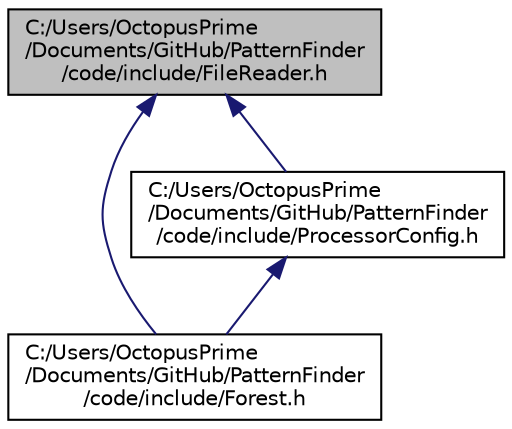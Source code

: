 digraph "C:/Users/OctopusPrime/Documents/GitHub/PatternFinder/code/include/FileReader.h"
{
  edge [fontname="Helvetica",fontsize="10",labelfontname="Helvetica",labelfontsize="10"];
  node [fontname="Helvetica",fontsize="10",shape=record];
  Node11 [label="C:/Users/OctopusPrime\l/Documents/GitHub/PatternFinder\l/code/include/FileReader.h",height=0.2,width=0.4,color="black", fillcolor="grey75", style="filled", fontcolor="black"];
  Node11 -> Node12 [dir="back",color="midnightblue",fontsize="10",style="solid",fontname="Helvetica"];
  Node12 [label="C:/Users/OctopusPrime\l/Documents/GitHub/PatternFinder\l/code/include/Forest.h",height=0.2,width=0.4,color="black", fillcolor="white", style="filled",URL="$Forest_8h.html",tooltip="Contains algorithms to process patterns. "];
  Node11 -> Node13 [dir="back",color="midnightblue",fontsize="10",style="solid",fontname="Helvetica"];
  Node13 [label="C:/Users/OctopusPrime\l/Documents/GitHub/PatternFinder\l/code/include/ProcessorConfig.h",height=0.2,width=0.4,color="black", fillcolor="white", style="filled",URL="$ProcessorConfig_8h.html",tooltip="ProcessorConfig class contains all configuration parameters from command line arguments. "];
  Node13 -> Node12 [dir="back",color="midnightblue",fontsize="10",style="solid",fontname="Helvetica"];
}
